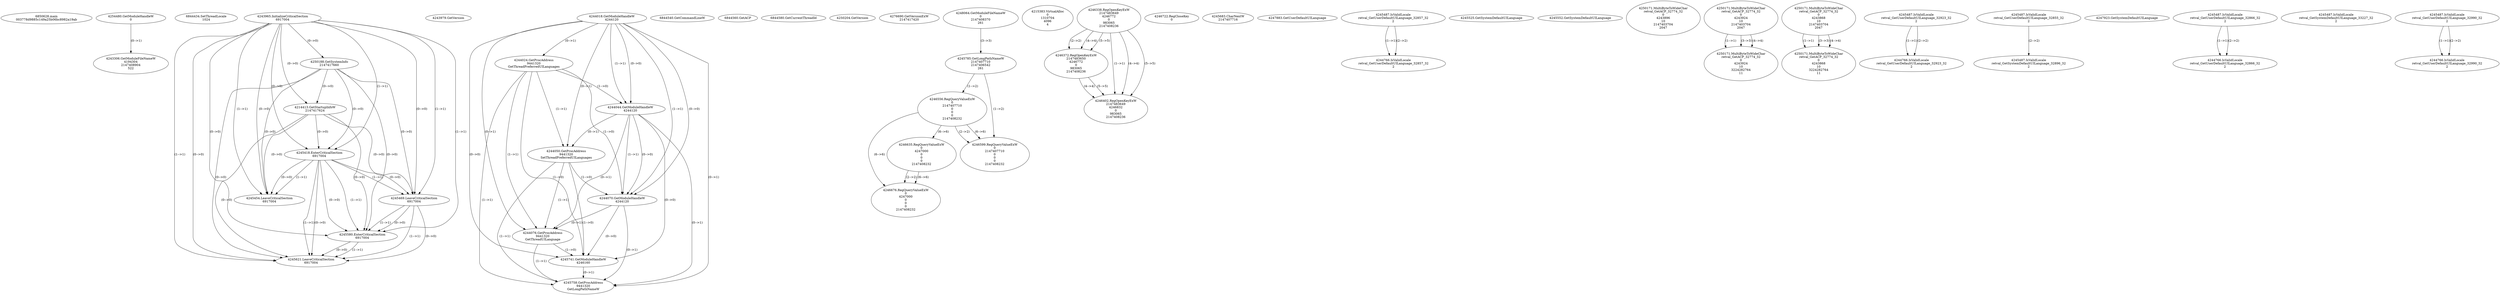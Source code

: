 // Global SCDG with merge call
digraph {
	0 [label="6850628.main
003778d9885c149a25b06bc8982a19ab"]
	1 [label="4254480.GetModuleHandleW
0"]
	2 [label="6844434.SetThreadLocale
1024"]
	3 [label="4243965.InitializeCriticalSection
6917004"]
	4 [label="4243979.GetVersion
"]
	5 [label="4244018.GetModuleHandleW
4244120"]
	6 [label="4244024.GetProcAddress
9441320
GetThreadPreferredUILanguages"]
	5 -> 6 [label="(0-->1)"]
	7 [label="4244044.GetModuleHandleW
4244120"]
	5 -> 7 [label="(1-->1)"]
	5 -> 7 [label="(0-->0)"]
	6 -> 7 [label="(1-->0)"]
	8 [label="4244050.GetProcAddress
9441320
SetThreadPreferredUILanguages"]
	5 -> 8 [label="(0-->1)"]
	6 -> 8 [label="(1-->1)"]
	7 -> 8 [label="(0-->1)"]
	9 [label="4244070.GetModuleHandleW
4244120"]
	5 -> 9 [label="(1-->1)"]
	7 -> 9 [label="(1-->1)"]
	5 -> 9 [label="(0-->0)"]
	6 -> 9 [label="(1-->0)"]
	7 -> 9 [label="(0-->0)"]
	8 -> 9 [label="(1-->0)"]
	10 [label="4244076.GetProcAddress
9441320
GetThreadUILanguage"]
	5 -> 10 [label="(0-->1)"]
	6 -> 10 [label="(1-->1)"]
	7 -> 10 [label="(0-->1)"]
	8 -> 10 [label="(1-->1)"]
	9 -> 10 [label="(0-->1)"]
	11 [label="4250188.GetSystemInfo
2147417660"]
	3 -> 11 [label="(0-->0)"]
	12 [label="6844540.GetCommandLineW
"]
	13 [label="4214413.GetStartupInfoW
2147417624"]
	3 -> 13 [label="(0-->0)"]
	11 -> 13 [label="(0-->0)"]
	14 [label="6844560.GetACP
"]
	15 [label="6844580.GetCurrentThreadId
"]
	16 [label="4250204.GetVersion
"]
	17 [label="4276690.GetVersionExW
2147417420"]
	18 [label="4243306.GetModuleFileNameW
4194304
2147408904
522"]
	1 -> 18 [label="(0-->1)"]
	19 [label="4248064.GetModuleFileNameW
0
2147408370
261"]
	20 [label="4215383.VirtualAlloc
0
1310704
4096
4"]
	21 [label="4246338.RegOpenKeyExW
2147483649
4246772
0
983065
2147408236"]
	22 [label="4245741.GetModuleHandleW
4246160"]
	5 -> 22 [label="(0-->0)"]
	6 -> 22 [label="(1-->0)"]
	7 -> 22 [label="(0-->0)"]
	8 -> 22 [label="(1-->0)"]
	9 -> 22 [label="(0-->0)"]
	10 -> 22 [label="(1-->0)"]
	23 [label="4245758.GetProcAddress
9441320
GetLongPathNameW"]
	5 -> 23 [label="(0-->1)"]
	6 -> 23 [label="(1-->1)"]
	7 -> 23 [label="(0-->1)"]
	8 -> 23 [label="(1-->1)"]
	9 -> 23 [label="(0-->1)"]
	10 -> 23 [label="(1-->1)"]
	22 -> 23 [label="(0-->1)"]
	24 [label="4245785.GetLongPathNameW
2147407710
2147406542
261"]
	19 -> 24 [label="(3-->3)"]
	25 [label="4246556.RegQueryValueExW
0
2147407710
0
0
0
2147408232"]
	24 -> 25 [label="(1-->2)"]
	26 [label="4246635.RegQueryValueExW
0
4247000
0
0
0
2147408232"]
	25 -> 26 [label="(6-->6)"]
	27 [label="4246722.RegCloseKey
0"]
	28 [label="4246372.RegOpenKeyExW
2147483650
4246772
0
983065
2147408236"]
	21 -> 28 [label="(2-->2)"]
	21 -> 28 [label="(4-->4)"]
	21 -> 28 [label="(5-->5)"]
	29 [label="4246402.RegOpenKeyExW
2147483649
4246832
0
983065
2147408236"]
	21 -> 29 [label="(1-->1)"]
	21 -> 29 [label="(4-->4)"]
	28 -> 29 [label="(4-->4)"]
	21 -> 29 [label="(5-->5)"]
	28 -> 29 [label="(5-->5)"]
	30 [label="4245683.CharNextW
2147407716"]
	31 [label="4246599.RegQueryValueExW
0
2147407710
0
0
0
2147408232"]
	24 -> 31 [label="(1-->2)"]
	25 -> 31 [label="(2-->2)"]
	25 -> 31 [label="(6-->6)"]
	32 [label="4247883.GetUserDefaultUILanguage
"]
	33 [label="4245418.EnterCriticalSection
6917004"]
	3 -> 33 [label="(1-->1)"]
	3 -> 33 [label="(0-->0)"]
	11 -> 33 [label="(0-->0)"]
	13 -> 33 [label="(0-->0)"]
	34 [label="4245469.LeaveCriticalSection
6917004"]
	3 -> 34 [label="(1-->1)"]
	33 -> 34 [label="(1-->1)"]
	3 -> 34 [label="(0-->0)"]
	11 -> 34 [label="(0-->0)"]
	13 -> 34 [label="(0-->0)"]
	33 -> 34 [label="(0-->0)"]
	35 [label="4245487.IsValidLocale
retval_GetUserDefaultUILanguage_32857_32
2"]
	36 [label="4244766.IsValidLocale
retval_GetUserDefaultUILanguage_32857_32
2"]
	35 -> 36 [label="(1-->1)"]
	35 -> 36 [label="(2-->2)"]
	37 [label="4245525.GetSystemDefaultUILanguage
"]
	38 [label="4245552.GetSystemDefaultUILanguage
"]
	39 [label="4250171.MultiByteToWideChar
retval_GetACP_32774_32
0
4243896
10
2147403704
2047"]
	40 [label="4250171.MultiByteToWideChar
retval_GetACP_32774_32
0
4243924
10
2147403704
2047"]
	41 [label="4250171.MultiByteToWideChar
retval_GetACP_32774_32
0
4243924
10
3224282764
11"]
	40 -> 41 [label="(1-->1)"]
	40 -> 41 [label="(3-->3)"]
	40 -> 41 [label="(4-->4)"]
	42 [label="4250171.MultiByteToWideChar
retval_GetACP_32774_32
0
4243868
10
2147403704
2047"]
	43 [label="4250171.MultiByteToWideChar
retval_GetACP_32774_32
0
4243868
10
3224282764
11"]
	42 -> 43 [label="(1-->1)"]
	42 -> 43 [label="(3-->3)"]
	42 -> 43 [label="(4-->4)"]
	44 [label="4246676.RegQueryValueExW
0
4247000
0
0
0
2147408232"]
	26 -> 44 [label="(2-->2)"]
	25 -> 44 [label="(6-->6)"]
	26 -> 44 [label="(6-->6)"]
	45 [label="4245487.IsValidLocale
retval_GetUserDefaultUILanguage_32923_32
2"]
	46 [label="4245487.IsValidLocale
retval_GetUserDefaultUILanguage_32855_32
2"]
	47 [label="4244766.IsValidLocale
retval_GetUserDefaultUILanguage_32923_32
2"]
	45 -> 47 [label="(1-->1)"]
	45 -> 47 [label="(2-->2)"]
	48 [label="4245580.EnterCriticalSection
6917004"]
	3 -> 48 [label="(1-->1)"]
	33 -> 48 [label="(1-->1)"]
	34 -> 48 [label="(1-->1)"]
	3 -> 48 [label="(0-->0)"]
	11 -> 48 [label="(0-->0)"]
	13 -> 48 [label="(0-->0)"]
	33 -> 48 [label="(0-->0)"]
	34 -> 48 [label="(0-->0)"]
	49 [label="4245621.LeaveCriticalSection
6917004"]
	3 -> 49 [label="(1-->1)"]
	33 -> 49 [label="(1-->1)"]
	34 -> 49 [label="(1-->1)"]
	48 -> 49 [label="(1-->1)"]
	3 -> 49 [label="(0-->0)"]
	11 -> 49 [label="(0-->0)"]
	13 -> 49 [label="(0-->0)"]
	33 -> 49 [label="(0-->0)"]
	34 -> 49 [label="(0-->0)"]
	48 -> 49 [label="(0-->0)"]
	50 [label="4247923.GetSystemDefaultUILanguage
"]
	51 [label="4245487.IsValidLocale
retval_GetSystemDefaultUILanguage_32896_32
2"]
	46 -> 51 [label="(2-->2)"]
	52 [label="4245487.IsValidLocale
retval_GetUserDefaultUILanguage_32866_32
2"]
	53 [label="4245454.LeaveCriticalSection
6917004"]
	3 -> 53 [label="(1-->1)"]
	33 -> 53 [label="(1-->1)"]
	3 -> 53 [label="(0-->0)"]
	11 -> 53 [label="(0-->0)"]
	13 -> 53 [label="(0-->0)"]
	33 -> 53 [label="(0-->0)"]
	54 [label="4245487.IsValidLocale
retval_GetSystemDefaultUILanguage_33227_32
2"]
	55 [label="4244766.IsValidLocale
retval_GetUserDefaultUILanguage_32866_32
2"]
	52 -> 55 [label="(1-->1)"]
	52 -> 55 [label="(2-->2)"]
	56 [label="4245487.IsValidLocale
retval_GetUserDefaultUILanguage_32990_32
2"]
	57 [label="4244766.IsValidLocale
retval_GetUserDefaultUILanguage_32990_32
2"]
	56 -> 57 [label="(1-->1)"]
	56 -> 57 [label="(2-->2)"]
}
